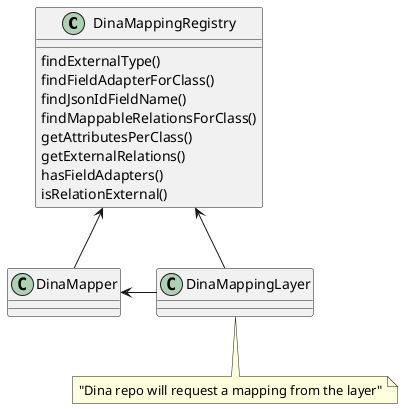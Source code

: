 @startuml
DinaMappingRegistry <-- DinaMapper
DinaMappingRegistry <-- DinaMappingLayer
DinaMapper <- DinaMappingLayer

DinaMappingRegistry : findExternalType()
DinaMappingRegistry : findFieldAdapterForClass()
DinaMappingRegistry : findJsonIdFieldName()
DinaMappingRegistry : findMappableRelationsForClass()
DinaMappingRegistry : getAttributesPerClass()
DinaMappingRegistry : getExternalRelations()
DinaMappingRegistry : hasFieldAdapters()
DinaMappingRegistry : isRelationExternal()

note bottom of DinaMappingLayer: "Dina repo will request a mapping from the layer"
@enduml